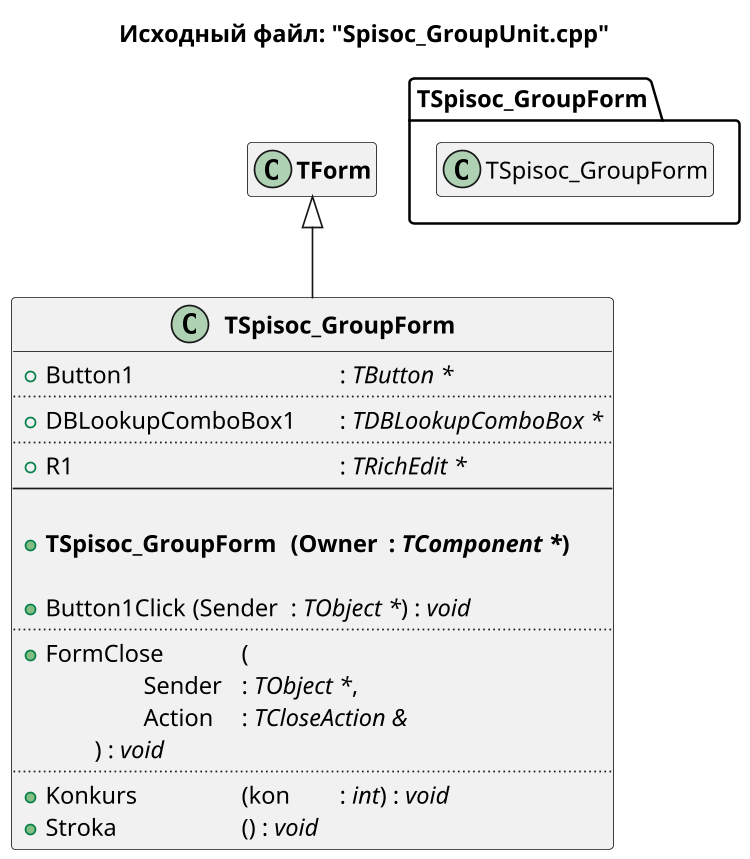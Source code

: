 
@startuml Spisoc_GroupUnit.cpp

title Исходный файл: "Spisoc_GroupUnit.cpp"

scale 750 width

"<b>TSpisoc_GroupForm</b>" -up-|> "<b>TForm</b>"

hide "<b>TForm</b>" members

class "<b>TSpisoc_GroupForm</b>"
{
    + Button1 \t\t\t\t\t: <i>TButton *</i>
    ..
    + DBLookupComboBox1 \t: <i>TDBLookupComboBox *</i>
    ..
    + R1 \t\t\t\t\t\t: <i>TRichEdit *</i>
    --
    
    + <b>TSpisoc_GroupForm \t(Owner \t: <i>TComponent *</i>)</b>

    + Button1Click \t(Sender \t: <i>TObject *</i>) : <i>void</i>
    ..
    + FormClose \t\t(
            \t\tSender \t: <i>TObject *</i>,
            \t\tAction \t: <i>TCloseAction &</i>
        \t) : <i>void</i>
    ..
    + Konkurs \t\t\t(kon \t: <i>int</i>) : <i>void</i>
    + Stroka  \t\t\t() : <i>void</i>
}


package TSpisoc_GroupForm <<Folder>>
{
    class TSpisoc_GroupForm
    hide  TSpisoc_GroupForm members
}


' note right of "<b>TSpisoc_GroupForm</b>"::Save_Priv
' сохранение привелегий (сирота, Чаэс, инвалид)
' end note

@enduml